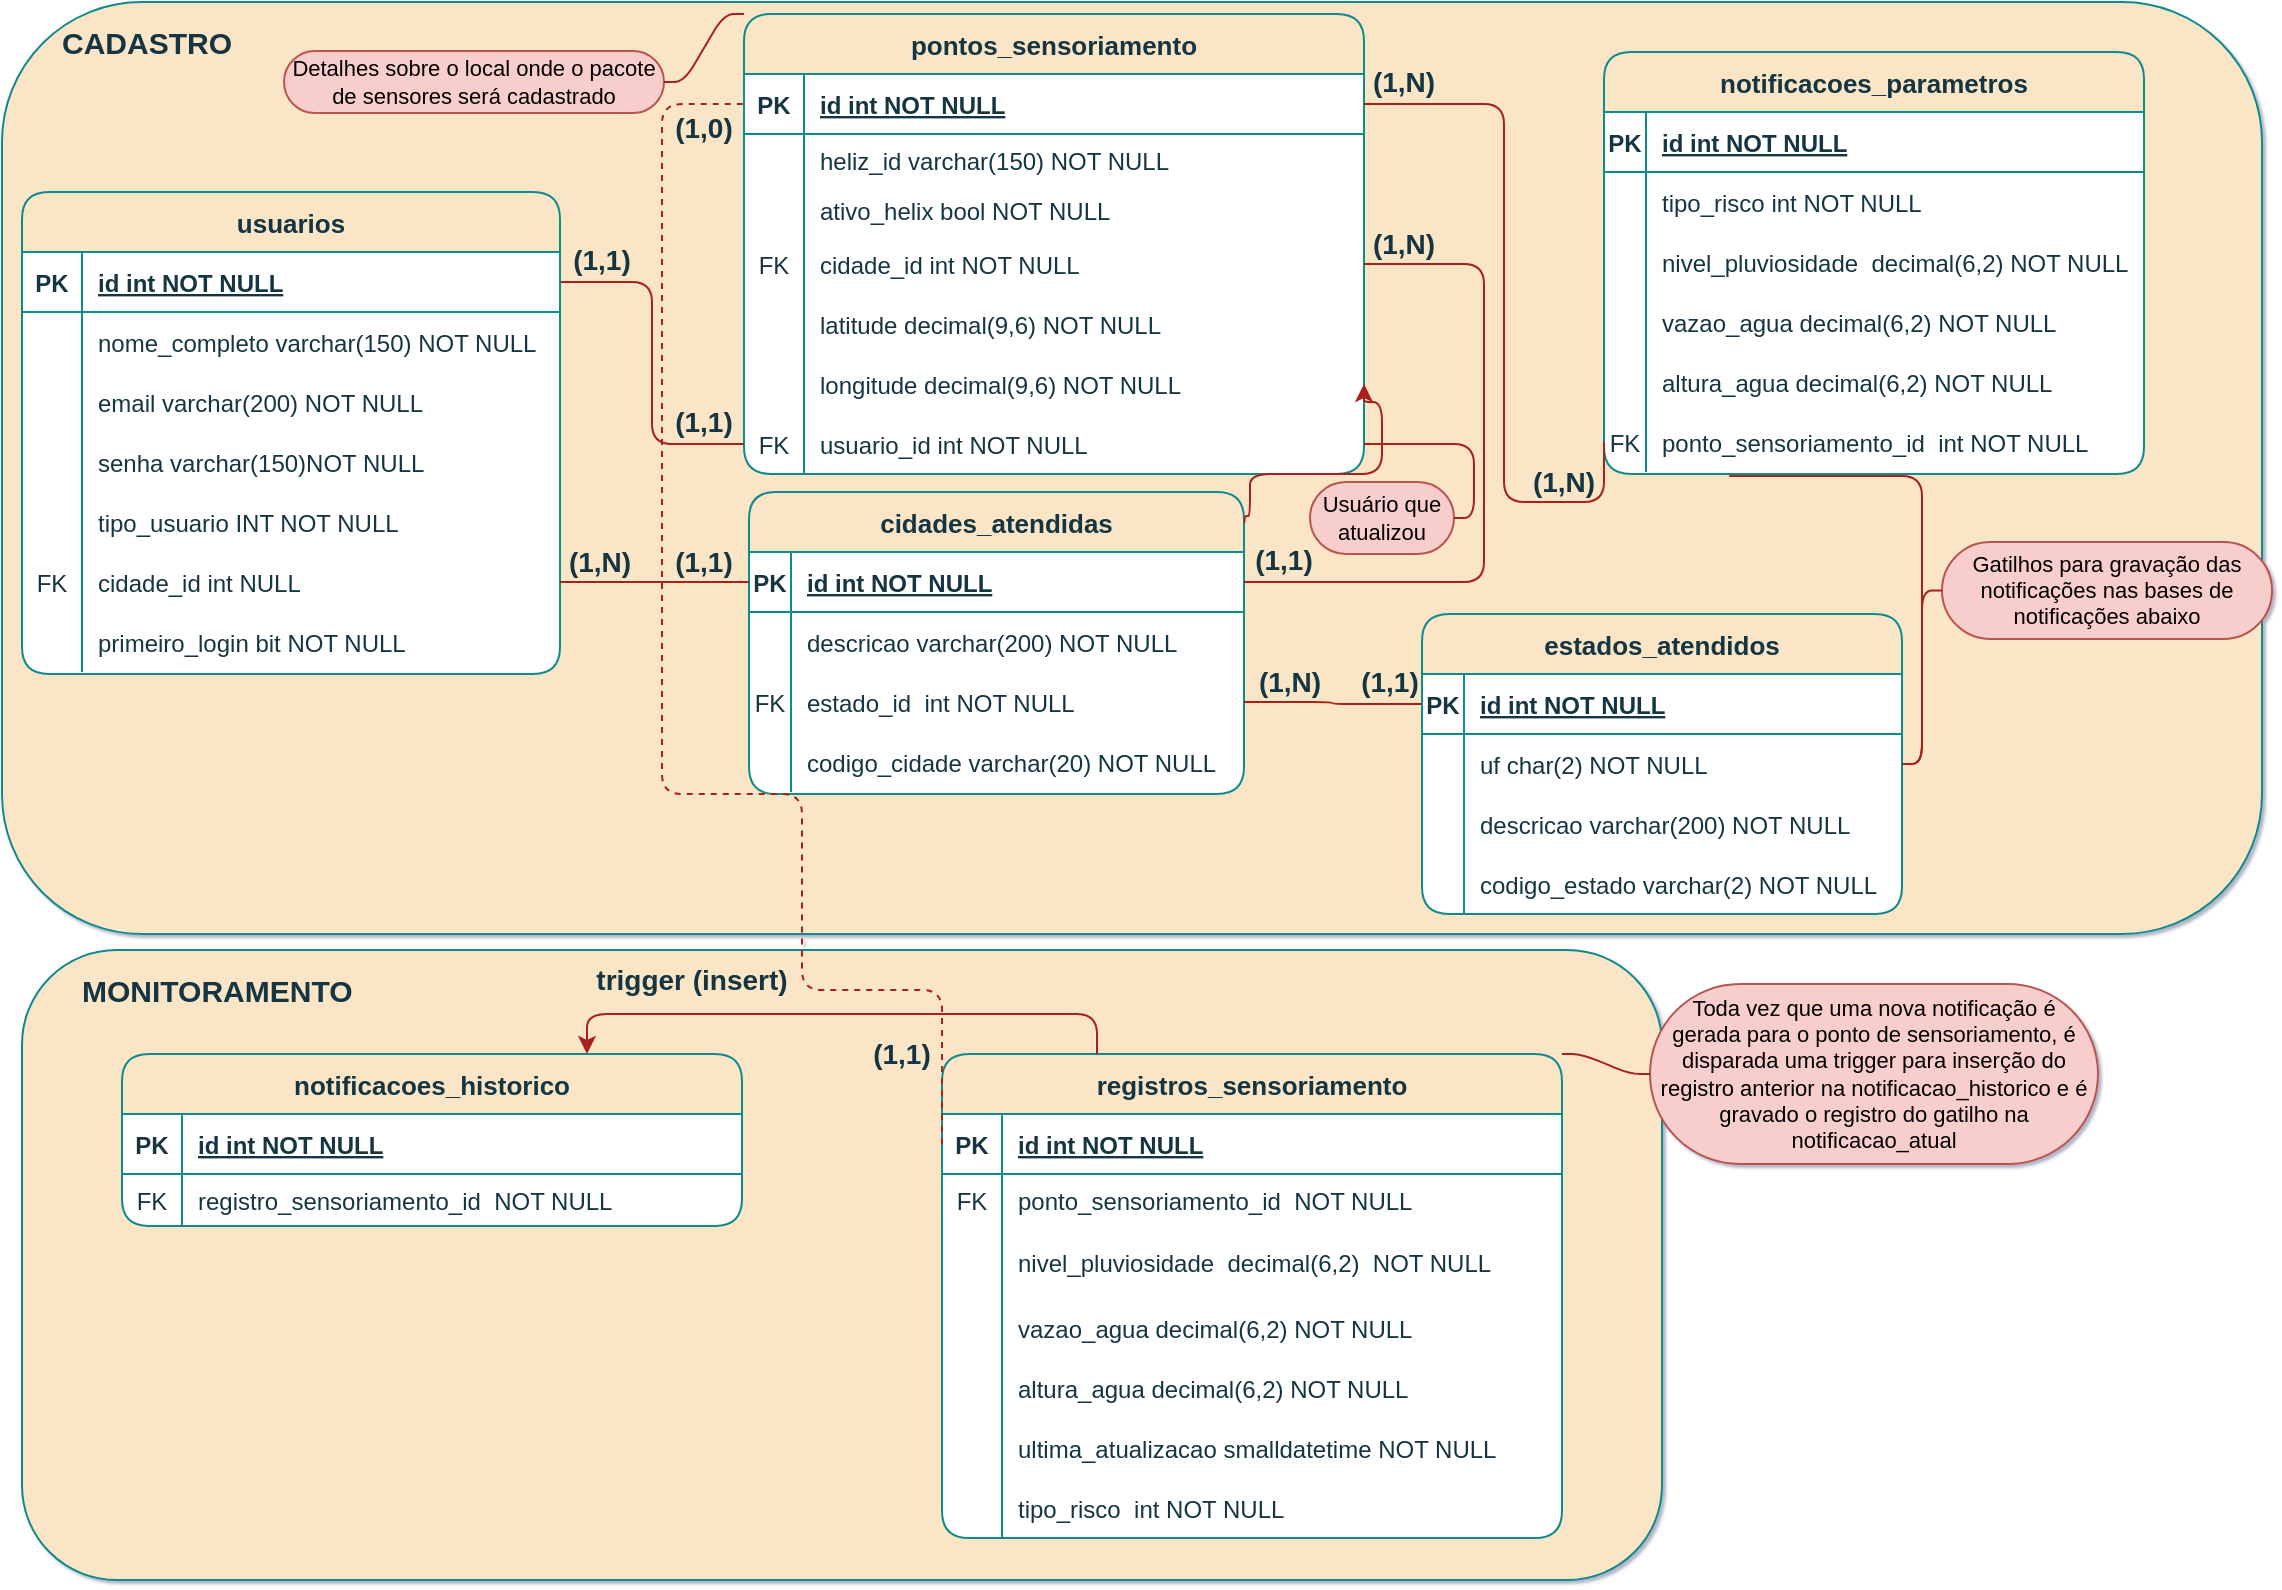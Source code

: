 <mxfile version="18.1.1" type="device"><diagram id="jBr9IymZBDdei56q7elg" name="avisa-enchente"><mxGraphModel dx="827" dy="452" grid="1" gridSize="10" guides="1" tooltips="1" connect="1" arrows="1" fold="1" page="1" pageScale="1" pageWidth="1169" pageHeight="827" background="#ffffff" math="0" shadow="1"><root><mxCell id="0"/><mxCell id="1" parent="0"/><mxCell id="1Hnr6GfS779d2WCaRa4n-60" value="CADASTRO" style="rounded=1;whiteSpace=wrap;html=1;fillColor=#FAE5C7;labelPosition=center;verticalLabelPosition=top;align=left;verticalAlign=bottom;spacingTop=0;strokeColor=#0F8B8D;spacing=-30;spacingRight=0;spacingLeft=60;fontStyle=1;fontSize=15;gradientDirection=west;fontColor=#143642;" parent="1" vertex="1"><mxGeometry x="30" y="14" width="1130" height="466" as="geometry"/></mxCell><mxCell id="1Hnr6GfS779d2WCaRa4n-58" value="MONITORAMENTO" style="rounded=1;whiteSpace=wrap;html=1;labelPosition=center;verticalLabelPosition=top;align=left;verticalAlign=bottom;spacingLeft=60;fillColor=#FAE5C7;strokeColor=#0F8B8D;spacing=-30;fontStyle=1;fontSize=15;fontColor=#143642;" parent="1" vertex="1"><mxGeometry x="40" y="488" width="820" height="315" as="geometry"/></mxCell><mxCell id="GgsB9vid7x8GfVZ6DbZx-3" value="notificacoes_parametros" style="shape=table;startSize=30;container=1;collapsible=1;childLayout=tableLayout;fixedRows=1;rowLines=0;fontStyle=1;align=center;resizeLast=1;fontSize=13;swimlaneFillColor=default;fillColor=#FAE5C7;strokeColor=#0F8B8D;fontColor=#143642;rounded=1;" parent="1" vertex="1"><mxGeometry x="831" y="39" width="270" height="211" as="geometry"/></mxCell><mxCell id="GgsB9vid7x8GfVZ6DbZx-4" value="" style="shape=partialRectangle;collapsible=0;dropTarget=0;pointerEvents=0;fillColor=none;points=[[0,0.5],[1,0.5]];portConstraint=eastwest;top=0;left=0;right=0;bottom=1;strokeColor=#0F8B8D;fontColor=#143642;rounded=1;" parent="GgsB9vid7x8GfVZ6DbZx-3" vertex="1"><mxGeometry y="30" width="270" height="30" as="geometry"/></mxCell><mxCell id="GgsB9vid7x8GfVZ6DbZx-5" value="PK" style="shape=partialRectangle;overflow=hidden;connectable=0;fillColor=none;top=0;left=0;bottom=0;right=0;fontStyle=1;strokeColor=#0F8B8D;fontColor=#143642;rounded=1;" parent="GgsB9vid7x8GfVZ6DbZx-4" vertex="1"><mxGeometry width="21.0" height="30" as="geometry"><mxRectangle width="21.0" height="30" as="alternateBounds"/></mxGeometry></mxCell><mxCell id="GgsB9vid7x8GfVZ6DbZx-6" value="id int NOT NULL" style="shape=partialRectangle;overflow=hidden;connectable=0;fillColor=none;top=0;left=0;bottom=0;right=0;align=left;spacingLeft=6;fontStyle=5;strokeColor=#0F8B8D;fontColor=#143642;rounded=1;" parent="GgsB9vid7x8GfVZ6DbZx-4" vertex="1"><mxGeometry x="21.0" width="249" height="30" as="geometry"><mxRectangle width="249" height="30" as="alternateBounds"/></mxGeometry></mxCell><mxCell id="M9sTHSQk9qjNl0RPblQT-67" style="shape=partialRectangle;collapsible=0;dropTarget=0;pointerEvents=0;fillColor=none;points=[[0,0.5],[1,0.5]];portConstraint=eastwest;top=0;left=0;right=0;bottom=0;strokeColor=#0F8B8D;fontColor=#143642;rounded=1;" parent="GgsB9vid7x8GfVZ6DbZx-3" vertex="1"><mxGeometry y="60" width="270" height="30" as="geometry"/></mxCell><mxCell id="M9sTHSQk9qjNl0RPblQT-68" style="shape=partialRectangle;overflow=hidden;connectable=0;fillColor=none;top=0;left=0;bottom=0;right=0;strokeColor=#0F8B8D;fontColor=#143642;rounded=1;" parent="M9sTHSQk9qjNl0RPblQT-67" vertex="1"><mxGeometry width="21.0" height="30" as="geometry"><mxRectangle width="21.0" height="30" as="alternateBounds"/></mxGeometry></mxCell><mxCell id="M9sTHSQk9qjNl0RPblQT-69" value="tipo_risco int NOT NULL" style="shape=partialRectangle;overflow=hidden;connectable=0;fillColor=none;top=0;left=0;bottom=0;right=0;align=left;spacingLeft=6;strokeColor=#0F8B8D;fontColor=#143642;rounded=1;" parent="M9sTHSQk9qjNl0RPblQT-67" vertex="1"><mxGeometry x="21.0" width="249" height="30" as="geometry"><mxRectangle width="249" height="30" as="alternateBounds"/></mxGeometry></mxCell><mxCell id="M9sTHSQk9qjNl0RPblQT-70" style="shape=partialRectangle;collapsible=0;dropTarget=0;pointerEvents=0;fillColor=none;points=[[0,0.5],[1,0.5]];portConstraint=eastwest;top=0;left=0;right=0;bottom=0;strokeColor=#0F8B8D;fontColor=#143642;rounded=1;" parent="GgsB9vid7x8GfVZ6DbZx-3" vertex="1"><mxGeometry y="90" width="270" height="30" as="geometry"/></mxCell><mxCell id="M9sTHSQk9qjNl0RPblQT-71" style="shape=partialRectangle;overflow=hidden;connectable=0;fillColor=none;top=0;left=0;bottom=0;right=0;strokeColor=#0F8B8D;fontColor=#143642;rounded=1;" parent="M9sTHSQk9qjNl0RPblQT-70" vertex="1"><mxGeometry width="21.0" height="30" as="geometry"><mxRectangle width="21.0" height="30" as="alternateBounds"/></mxGeometry></mxCell><mxCell id="M9sTHSQk9qjNl0RPblQT-72" value="nivel_pluviosidade  decimal(6,2) NOT NULL" style="shape=partialRectangle;overflow=hidden;connectable=0;fillColor=none;top=0;left=0;bottom=0;right=0;align=left;spacingLeft=6;strokeColor=#0F8B8D;fontColor=#143642;rounded=1;" parent="M9sTHSQk9qjNl0RPblQT-70" vertex="1"><mxGeometry x="21.0" width="249" height="30" as="geometry"><mxRectangle width="249" height="30" as="alternateBounds"/></mxGeometry></mxCell><mxCell id="M9sTHSQk9qjNl0RPblQT-84" style="shape=partialRectangle;collapsible=0;dropTarget=0;pointerEvents=0;fillColor=none;points=[[0,0.5],[1,0.5]];portConstraint=eastwest;top=0;left=0;right=0;bottom=0;strokeColor=#0F8B8D;fontColor=#143642;rounded=1;" parent="GgsB9vid7x8GfVZ6DbZx-3" vertex="1"><mxGeometry y="120" width="270" height="30" as="geometry"/></mxCell><mxCell id="M9sTHSQk9qjNl0RPblQT-85" style="shape=partialRectangle;overflow=hidden;connectable=0;fillColor=none;top=0;left=0;bottom=0;right=0;strokeColor=#0F8B8D;fontColor=#143642;rounded=1;" parent="M9sTHSQk9qjNl0RPblQT-84" vertex="1"><mxGeometry width="21.0" height="30" as="geometry"><mxRectangle width="21.0" height="30" as="alternateBounds"/></mxGeometry></mxCell><mxCell id="M9sTHSQk9qjNl0RPblQT-86" value="vazao_agua decimal(6,2) NOT NULL" style="shape=partialRectangle;overflow=hidden;connectable=0;fillColor=none;top=0;left=0;bottom=0;right=0;align=left;spacingLeft=6;strokeColor=#0F8B8D;fontColor=#143642;rounded=1;" parent="M9sTHSQk9qjNl0RPblQT-84" vertex="1"><mxGeometry x="21.0" width="249" height="30" as="geometry"><mxRectangle width="249" height="30" as="alternateBounds"/></mxGeometry></mxCell><mxCell id="M9sTHSQk9qjNl0RPblQT-81" style="shape=partialRectangle;collapsible=0;dropTarget=0;pointerEvents=0;fillColor=none;points=[[0,0.5],[1,0.5]];portConstraint=eastwest;top=0;left=0;right=0;bottom=0;strokeColor=#0F8B8D;fontColor=#143642;rounded=1;" parent="GgsB9vid7x8GfVZ6DbZx-3" vertex="1"><mxGeometry y="150" width="270" height="30" as="geometry"/></mxCell><mxCell id="M9sTHSQk9qjNl0RPblQT-82" style="shape=partialRectangle;overflow=hidden;connectable=0;fillColor=none;top=0;left=0;bottom=0;right=0;strokeColor=#0F8B8D;fontColor=#143642;rounded=1;" parent="M9sTHSQk9qjNl0RPblQT-81" vertex="1"><mxGeometry width="21.0" height="30" as="geometry"><mxRectangle width="21.0" height="30" as="alternateBounds"/></mxGeometry></mxCell><mxCell id="M9sTHSQk9qjNl0RPblQT-83" value="altura_agua decimal(6,2) NOT NULL" style="shape=partialRectangle;overflow=hidden;connectable=0;fillColor=none;top=0;left=0;bottom=0;right=0;align=left;spacingLeft=6;strokeColor=#0F8B8D;fontColor=#143642;rounded=1;" parent="M9sTHSQk9qjNl0RPblQT-81" vertex="1"><mxGeometry x="21.0" width="249" height="30" as="geometry"><mxRectangle width="249" height="30" as="alternateBounds"/></mxGeometry></mxCell><mxCell id="GgsB9vid7x8GfVZ6DbZx-10" value="" style="shape=partialRectangle;collapsible=0;dropTarget=0;pointerEvents=0;fillColor=none;points=[[0,0.5],[1,0.5]];portConstraint=eastwest;top=0;left=0;right=0;bottom=0;strokeColor=#0F8B8D;fontColor=#143642;rounded=1;" parent="GgsB9vid7x8GfVZ6DbZx-3" vertex="1"><mxGeometry y="180" width="270" height="30" as="geometry"/></mxCell><mxCell id="GgsB9vid7x8GfVZ6DbZx-11" value="FK" style="shape=partialRectangle;overflow=hidden;connectable=0;fillColor=none;top=0;left=0;bottom=0;right=0;strokeColor=#0F8B8D;fontColor=#143642;rounded=1;" parent="GgsB9vid7x8GfVZ6DbZx-10" vertex="1"><mxGeometry width="21.0" height="30" as="geometry"><mxRectangle width="21.0" height="30" as="alternateBounds"/></mxGeometry></mxCell><mxCell id="GgsB9vid7x8GfVZ6DbZx-12" value="ponto_sensoriamento_id  int NOT NULL" style="shape=partialRectangle;overflow=hidden;connectable=0;fillColor=none;top=0;left=0;bottom=0;right=0;align=left;spacingLeft=6;strokeColor=#0F8B8D;fontColor=#143642;rounded=1;" parent="GgsB9vid7x8GfVZ6DbZx-10" vertex="1"><mxGeometry x="21.0" width="249" height="30" as="geometry"><mxRectangle width="249" height="30" as="alternateBounds"/></mxGeometry></mxCell><mxCell id="M9sTHSQk9qjNl0RPblQT-98" style="edgeStyle=orthogonalEdgeStyle;rounded=1;orthogonalLoop=1;jettySize=auto;html=1;entryX=1;entryY=0.5;entryDx=0;entryDy=0;endArrow=none;endFill=0;exitX=1;exitY=0.5;exitDx=0;exitDy=0;labelBackgroundColor=#DAD2D8;strokeColor=#A8201A;fontColor=#143642;" parent="1" target="M9sTHSQk9qjNl0RPblQT-17" edge="1"><mxGeometry relative="1" as="geometry"/></mxCell><mxCell id="GgsB9vid7x8GfVZ6DbZx-35" value="pontos_sensoriamento" style="shape=table;startSize=30;container=1;collapsible=1;childLayout=tableLayout;fixedRows=1;rowLines=0;fontStyle=1;align=center;resizeLast=1;fontSize=13;swimlaneFillColor=default;fillColor=#FAE5C7;strokeColor=#0F8B8D;fontColor=#143642;rounded=1;" parent="1" vertex="1"><mxGeometry x="401" y="20" width="310" height="230" as="geometry"><mxRectangle x="350" y="20" width="170" height="30" as="alternateBounds"/></mxGeometry></mxCell><mxCell id="GgsB9vid7x8GfVZ6DbZx-36" value="" style="shape=partialRectangle;collapsible=0;dropTarget=0;pointerEvents=0;fillColor=none;points=[[0,0.5],[1,0.5]];portConstraint=eastwest;top=0;left=0;right=0;bottom=1;strokeColor=#0F8B8D;fontColor=#143642;rounded=1;" parent="GgsB9vid7x8GfVZ6DbZx-35" vertex="1"><mxGeometry y="30" width="310" height="30" as="geometry"/></mxCell><mxCell id="GgsB9vid7x8GfVZ6DbZx-37" value="PK" style="shape=partialRectangle;overflow=hidden;connectable=0;fillColor=none;top=0;left=0;bottom=0;right=0;fontStyle=1;strokeColor=#0F8B8D;fontColor=#143642;rounded=1;" parent="GgsB9vid7x8GfVZ6DbZx-36" vertex="1"><mxGeometry width="30" height="30" as="geometry"><mxRectangle width="30" height="30" as="alternateBounds"/></mxGeometry></mxCell><mxCell id="GgsB9vid7x8GfVZ6DbZx-38" value="id int NOT NULL" style="shape=partialRectangle;overflow=hidden;connectable=0;fillColor=none;top=0;left=0;bottom=0;right=0;align=left;spacingLeft=6;fontStyle=5;strokeColor=#0F8B8D;fontColor=#143642;rounded=1;" parent="GgsB9vid7x8GfVZ6DbZx-36" vertex="1"><mxGeometry x="30" width="280" height="30" as="geometry"><mxRectangle width="280" height="30" as="alternateBounds"/></mxGeometry></mxCell><mxCell id="GgsB9vid7x8GfVZ6DbZx-39" value="" style="shape=partialRectangle;collapsible=0;dropTarget=0;pointerEvents=0;fillColor=none;points=[[0,0.5],[1,0.5]];portConstraint=eastwest;top=0;left=0;right=0;bottom=0;strokeColor=#0F8B8D;fontColor=#143642;rounded=1;" parent="GgsB9vid7x8GfVZ6DbZx-35" vertex="1"><mxGeometry y="60" width="310" height="26" as="geometry"/></mxCell><mxCell id="GgsB9vid7x8GfVZ6DbZx-40" value="" style="shape=partialRectangle;overflow=hidden;connectable=0;fillColor=none;top=0;left=0;bottom=0;right=0;strokeColor=#0F8B8D;fontColor=#143642;rounded=1;" parent="GgsB9vid7x8GfVZ6DbZx-39" vertex="1"><mxGeometry width="30" height="26" as="geometry"><mxRectangle width="30" height="26" as="alternateBounds"/></mxGeometry></mxCell><mxCell id="GgsB9vid7x8GfVZ6DbZx-41" value="heliz_id varchar(150) NOT NULL " style="shape=partialRectangle;overflow=hidden;connectable=0;fillColor=none;top=0;left=0;bottom=0;right=0;align=left;spacingLeft=6;strokeColor=#0F8B8D;fontColor=#143642;rounded=1;" parent="GgsB9vid7x8GfVZ6DbZx-39" vertex="1"><mxGeometry x="30" width="280" height="26" as="geometry"><mxRectangle width="280" height="26" as="alternateBounds"/></mxGeometry></mxCell><mxCell id="GgsB9vid7x8GfVZ6DbZx-42" value="" style="shape=partialRectangle;collapsible=0;dropTarget=0;pointerEvents=0;fillColor=none;points=[[0,0.5],[1,0.5]];portConstraint=eastwest;top=0;left=0;right=0;bottom=0;strokeColor=#0F8B8D;fontColor=#143642;rounded=1;" parent="GgsB9vid7x8GfVZ6DbZx-35" vertex="1"><mxGeometry y="86" width="310" height="24" as="geometry"/></mxCell><mxCell id="GgsB9vid7x8GfVZ6DbZx-43" value="" style="shape=partialRectangle;overflow=hidden;connectable=0;fillColor=none;top=0;left=0;bottom=0;right=0;strokeColor=#0F8B8D;fontColor=#143642;rounded=1;" parent="GgsB9vid7x8GfVZ6DbZx-42" vertex="1"><mxGeometry width="30" height="24" as="geometry"><mxRectangle width="30" height="24" as="alternateBounds"/></mxGeometry></mxCell><mxCell id="GgsB9vid7x8GfVZ6DbZx-44" value="ativo_helix bool NOT NULL" style="shape=partialRectangle;overflow=hidden;connectable=0;fillColor=none;top=0;left=0;bottom=0;right=0;align=left;spacingLeft=6;strokeColor=#0F8B8D;fontColor=#143642;rounded=1;" parent="GgsB9vid7x8GfVZ6DbZx-42" vertex="1"><mxGeometry x="30" width="280" height="24" as="geometry"><mxRectangle width="280" height="24" as="alternateBounds"/></mxGeometry></mxCell><mxCell id="5u42FS3XqOp0l-_GVUL--12" style="shape=partialRectangle;collapsible=0;dropTarget=0;pointerEvents=0;fillColor=none;points=[[0,0.5],[1,0.5]];portConstraint=eastwest;top=0;left=0;right=0;bottom=0;strokeColor=#0F8B8D;fontColor=#143642;rounded=1;" parent="GgsB9vid7x8GfVZ6DbZx-35" vertex="1"><mxGeometry y="110" width="310" height="30" as="geometry"/></mxCell><mxCell id="5u42FS3XqOp0l-_GVUL--13" value="FK" style="shape=partialRectangle;overflow=hidden;connectable=0;fillColor=none;top=0;left=0;bottom=0;right=0;strokeColor=#0F8B8D;fontColor=#143642;rounded=1;" parent="5u42FS3XqOp0l-_GVUL--12" vertex="1"><mxGeometry width="30" height="30" as="geometry"><mxRectangle width="30" height="30" as="alternateBounds"/></mxGeometry></mxCell><mxCell id="5u42FS3XqOp0l-_GVUL--14" value="cidade_id int NOT NULL" style="shape=partialRectangle;overflow=hidden;connectable=0;fillColor=none;top=0;left=0;bottom=0;right=0;align=left;spacingLeft=6;fontStyle=0;strokeColor=#0F8B8D;fontColor=#143642;rounded=1;" parent="5u42FS3XqOp0l-_GVUL--12" vertex="1"><mxGeometry x="30" width="280" height="30" as="geometry"><mxRectangle width="280" height="30" as="alternateBounds"/></mxGeometry></mxCell><mxCell id="M9sTHSQk9qjNl0RPblQT-13" style="shape=partialRectangle;collapsible=0;dropTarget=0;pointerEvents=0;fillColor=none;points=[[0,0.5],[1,0.5]];portConstraint=eastwest;top=0;left=0;right=0;bottom=0;strokeColor=#0F8B8D;fontColor=#143642;rounded=1;" parent="GgsB9vid7x8GfVZ6DbZx-35" vertex="1"><mxGeometry y="140" width="310" height="30" as="geometry"/></mxCell><mxCell id="M9sTHSQk9qjNl0RPblQT-14" value="&#10;&#10;&lt;span style=&quot;color: rgb(0, 0, 0); font-family: helvetica; font-size: 12px; font-style: normal; font-weight: 400; letter-spacing: normal; text-align: left; text-indent: 0px; text-transform: none; word-spacing: 0px; background-color: rgb(248, 249, 250); display: inline; float: none;&quot;&gt;latitude Decimal(9,6) NOT NULL&lt;/span&gt;&#10;&#10;" style="shape=partialRectangle;overflow=hidden;connectable=0;fillColor=none;top=0;left=0;bottom=0;right=0;strokeColor=#0F8B8D;fontColor=#143642;rounded=1;" parent="M9sTHSQk9qjNl0RPblQT-13" vertex="1"><mxGeometry width="30" height="30" as="geometry"><mxRectangle width="30" height="30" as="alternateBounds"/></mxGeometry></mxCell><mxCell id="M9sTHSQk9qjNl0RPblQT-15" value="latitude decimal(9,6) NOT NULL" style="shape=partialRectangle;overflow=hidden;connectable=0;fillColor=none;top=0;left=0;bottom=0;right=0;align=left;spacingLeft=6;fontStyle=0;strokeColor=#0F8B8D;fontColor=#143642;rounded=1;" parent="M9sTHSQk9qjNl0RPblQT-13" vertex="1"><mxGeometry x="30" width="280" height="30" as="geometry"><mxRectangle width="280" height="30" as="alternateBounds"/></mxGeometry></mxCell><mxCell id="M9sTHSQk9qjNl0RPblQT-10" style="shape=partialRectangle;collapsible=0;dropTarget=0;pointerEvents=0;fillColor=none;points=[[0,0.5],[1,0.5]];portConstraint=eastwest;top=0;left=0;right=0;bottom=0;strokeColor=#0F8B8D;fontColor=#143642;rounded=1;" parent="GgsB9vid7x8GfVZ6DbZx-35" vertex="1"><mxGeometry y="170" width="310" height="30" as="geometry"/></mxCell><mxCell id="M9sTHSQk9qjNl0RPblQT-11" style="shape=partialRectangle;overflow=hidden;connectable=0;fillColor=none;top=0;left=0;bottom=0;right=0;strokeColor=#0F8B8D;fontColor=#143642;rounded=1;" parent="M9sTHSQk9qjNl0RPblQT-10" vertex="1"><mxGeometry width="30" height="30" as="geometry"><mxRectangle width="30" height="30" as="alternateBounds"/></mxGeometry></mxCell><mxCell id="M9sTHSQk9qjNl0RPblQT-12" value="longitude decimal(9,6) NOT NULL" style="shape=partialRectangle;overflow=hidden;connectable=0;fillColor=none;top=0;left=0;bottom=0;right=0;align=left;spacingLeft=6;fontStyle=0;strokeColor=#0F8B8D;fontColor=#143642;rounded=1;" parent="M9sTHSQk9qjNl0RPblQT-10" vertex="1"><mxGeometry x="30" width="280" height="30" as="geometry"><mxRectangle width="280" height="30" as="alternateBounds"/></mxGeometry></mxCell><mxCell id="M9sTHSQk9qjNl0RPblQT-64" style="shape=partialRectangle;collapsible=0;dropTarget=0;pointerEvents=0;fillColor=none;points=[[0,0.5],[1,0.5]];portConstraint=eastwest;top=0;left=0;right=0;bottom=0;strokeColor=#0F8B8D;fontColor=#143642;rounded=1;" parent="GgsB9vid7x8GfVZ6DbZx-35" vertex="1"><mxGeometry y="200" width="310" height="30" as="geometry"/></mxCell><mxCell id="M9sTHSQk9qjNl0RPblQT-65" value="FK" style="shape=partialRectangle;overflow=hidden;connectable=0;fillColor=none;top=0;left=0;bottom=0;right=0;strokeColor=#0F8B8D;fontColor=#143642;rounded=1;" parent="M9sTHSQk9qjNl0RPblQT-64" vertex="1"><mxGeometry width="30" height="30" as="geometry"><mxRectangle width="30" height="30" as="alternateBounds"/></mxGeometry></mxCell><mxCell id="M9sTHSQk9qjNl0RPblQT-66" value="usuario_id int NOT NULL" style="shape=partialRectangle;overflow=hidden;connectable=0;fillColor=none;top=0;left=0;bottom=0;right=0;align=left;spacingLeft=6;fontStyle=0;strokeColor=#0F8B8D;fontColor=#143642;rounded=1;" parent="M9sTHSQk9qjNl0RPblQT-64" vertex="1"><mxGeometry x="30" width="280" height="30" as="geometry"><mxRectangle width="280" height="30" as="alternateBounds"/></mxGeometry></mxCell><mxCell id="5u42FS3XqOp0l-_GVUL--7" style="edgeStyle=orthogonalEdgeStyle;rounded=1;orthogonalLoop=1;jettySize=auto;html=1;entryX=0;entryY=0.5;entryDx=0;entryDy=0;endArrow=none;endFill=0;exitX=1;exitY=0.5;exitDx=0;exitDy=0;labelBackgroundColor=#DAD2D8;strokeColor=#A8201A;fontColor=#143642;" parent="1" source="GgsB9vid7x8GfVZ6DbZx-55" target="M9sTHSQk9qjNl0RPblQT-64" edge="1"><mxGeometry relative="1" as="geometry"/></mxCell><mxCell id="GgsB9vid7x8GfVZ6DbZx-54" value="usuarios" style="shape=table;startSize=30;container=1;collapsible=1;childLayout=tableLayout;fixedRows=1;rowLines=0;fontStyle=1;align=center;resizeLast=1;fontSize=13;swimlaneFillColor=default;fillColor=#FAE5C7;strokeColor=#0F8B8D;fontColor=#143642;rounded=1;" parent="1" vertex="1"><mxGeometry x="40" y="109" width="269" height="241" as="geometry"/></mxCell><mxCell id="GgsB9vid7x8GfVZ6DbZx-55" value="" style="shape=partialRectangle;collapsible=0;dropTarget=0;pointerEvents=0;fillColor=none;points=[[0,0.5],[1,0.5]];portConstraint=eastwest;top=0;left=0;right=0;bottom=1;strokeColor=#0F8B8D;fontColor=#143642;rounded=1;" parent="GgsB9vid7x8GfVZ6DbZx-54" vertex="1"><mxGeometry y="30" width="269" height="30" as="geometry"/></mxCell><mxCell id="GgsB9vid7x8GfVZ6DbZx-56" value="PK" style="shape=partialRectangle;overflow=hidden;connectable=0;fillColor=none;top=0;left=0;bottom=0;right=0;fontStyle=1;strokeColor=#0F8B8D;fontColor=#143642;rounded=1;" parent="GgsB9vid7x8GfVZ6DbZx-55" vertex="1"><mxGeometry width="30" height="30" as="geometry"><mxRectangle width="30" height="30" as="alternateBounds"/></mxGeometry></mxCell><mxCell id="GgsB9vid7x8GfVZ6DbZx-57" value="id int NOT NULL " style="shape=partialRectangle;overflow=hidden;connectable=0;fillColor=none;top=0;left=0;bottom=0;right=0;align=left;spacingLeft=6;fontStyle=5;strokeColor=#0F8B8D;fontColor=#143642;rounded=1;" parent="GgsB9vid7x8GfVZ6DbZx-55" vertex="1"><mxGeometry x="30" width="239" height="30" as="geometry"><mxRectangle width="239" height="30" as="alternateBounds"/></mxGeometry></mxCell><mxCell id="GgsB9vid7x8GfVZ6DbZx-58" value="" style="shape=partialRectangle;collapsible=0;dropTarget=0;pointerEvents=0;fillColor=none;points=[[0,0.5],[1,0.5]];portConstraint=eastwest;top=0;left=0;right=0;bottom=0;strokeColor=#0F8B8D;fontColor=#143642;rounded=1;" parent="GgsB9vid7x8GfVZ6DbZx-54" vertex="1"><mxGeometry y="60" width="269" height="30" as="geometry"/></mxCell><mxCell id="GgsB9vid7x8GfVZ6DbZx-59" value="" style="shape=partialRectangle;overflow=hidden;connectable=0;fillColor=none;top=0;left=0;bottom=0;right=0;strokeColor=#0F8B8D;fontColor=#143642;rounded=1;" parent="GgsB9vid7x8GfVZ6DbZx-58" vertex="1"><mxGeometry width="30" height="30" as="geometry"><mxRectangle width="30" height="30" as="alternateBounds"/></mxGeometry></mxCell><mxCell id="GgsB9vid7x8GfVZ6DbZx-60" value="nome_completo varchar(150) NOT NULL" style="shape=partialRectangle;overflow=hidden;connectable=0;fillColor=none;top=0;left=0;bottom=0;right=0;align=left;spacingLeft=6;strokeColor=#0F8B8D;fontColor=#143642;rounded=1;" parent="GgsB9vid7x8GfVZ6DbZx-58" vertex="1"><mxGeometry x="30" width="239" height="30" as="geometry"><mxRectangle width="239" height="30" as="alternateBounds"/></mxGeometry></mxCell><mxCell id="M9sTHSQk9qjNl0RPblQT-42" style="shape=partialRectangle;collapsible=0;dropTarget=0;pointerEvents=0;fillColor=none;points=[[0,0.5],[1,0.5]];portConstraint=eastwest;top=0;left=0;right=0;bottom=0;strokeColor=#0F8B8D;fontColor=#143642;rounded=1;" parent="GgsB9vid7x8GfVZ6DbZx-54" vertex="1"><mxGeometry y="90" width="269" height="30" as="geometry"/></mxCell><mxCell id="M9sTHSQk9qjNl0RPblQT-43" style="shape=partialRectangle;overflow=hidden;connectable=0;fillColor=none;top=0;left=0;bottom=0;right=0;strokeColor=#0F8B8D;fontColor=#143642;rounded=1;" parent="M9sTHSQk9qjNl0RPblQT-42" vertex="1"><mxGeometry width="30" height="30" as="geometry"><mxRectangle width="30" height="30" as="alternateBounds"/></mxGeometry></mxCell><mxCell id="M9sTHSQk9qjNl0RPblQT-44" value="email varchar(200) NOT NULL" style="shape=partialRectangle;overflow=hidden;connectable=0;fillColor=none;top=0;left=0;bottom=0;right=0;align=left;spacingLeft=6;strokeColor=#0F8B8D;fontColor=#143642;rounded=1;" parent="M9sTHSQk9qjNl0RPblQT-42" vertex="1"><mxGeometry x="30" width="239" height="30" as="geometry"><mxRectangle width="239" height="30" as="alternateBounds"/></mxGeometry></mxCell><mxCell id="GgsB9vid7x8GfVZ6DbZx-61" style="shape=partialRectangle;collapsible=0;dropTarget=0;pointerEvents=0;fillColor=none;points=[[0,0.5],[1,0.5]];portConstraint=eastwest;top=0;left=0;right=0;bottom=0;strokeColor=#0F8B8D;fontColor=#143642;rounded=1;" parent="GgsB9vid7x8GfVZ6DbZx-54" vertex="1"><mxGeometry y="120" width="269" height="30" as="geometry"/></mxCell><mxCell id="GgsB9vid7x8GfVZ6DbZx-62" style="shape=partialRectangle;overflow=hidden;connectable=0;fillColor=none;top=0;left=0;bottom=0;right=0;strokeColor=#0F8B8D;fontColor=#143642;rounded=1;" parent="GgsB9vid7x8GfVZ6DbZx-61" vertex="1"><mxGeometry width="30" height="30" as="geometry"><mxRectangle width="30" height="30" as="alternateBounds"/></mxGeometry></mxCell><mxCell id="GgsB9vid7x8GfVZ6DbZx-63" value="senha varchar(150)NOT NULL" style="shape=partialRectangle;overflow=hidden;connectable=0;fillColor=none;top=0;left=0;bottom=0;right=0;align=left;spacingLeft=6;strokeColor=#0F8B8D;fontColor=#143642;rounded=1;" parent="GgsB9vid7x8GfVZ6DbZx-61" vertex="1"><mxGeometry x="30" width="239" height="30" as="geometry"><mxRectangle width="239" height="30" as="alternateBounds"/></mxGeometry></mxCell><mxCell id="GgsB9vid7x8GfVZ6DbZx-64" style="shape=partialRectangle;collapsible=0;dropTarget=0;pointerEvents=0;fillColor=none;points=[[0,0.5],[1,0.5]];portConstraint=eastwest;top=0;left=0;right=0;bottom=0;strokeColor=#0F8B8D;fontColor=#143642;rounded=1;" parent="GgsB9vid7x8GfVZ6DbZx-54" vertex="1"><mxGeometry y="150" width="269" height="30" as="geometry"/></mxCell><mxCell id="GgsB9vid7x8GfVZ6DbZx-65" style="shape=partialRectangle;overflow=hidden;connectable=0;fillColor=none;top=0;left=0;bottom=0;right=0;strokeColor=#0F8B8D;fontColor=#143642;rounded=1;" parent="GgsB9vid7x8GfVZ6DbZx-64" vertex="1"><mxGeometry width="30" height="30" as="geometry"><mxRectangle width="30" height="30" as="alternateBounds"/></mxGeometry></mxCell><mxCell id="GgsB9vid7x8GfVZ6DbZx-66" value="tipo_usuario INT NOT NULL" style="shape=partialRectangle;overflow=hidden;connectable=0;fillColor=none;top=0;left=0;bottom=0;right=0;align=left;spacingLeft=6;strokeColor=#0F8B8D;fontColor=#143642;rounded=1;" parent="GgsB9vid7x8GfVZ6DbZx-64" vertex="1"><mxGeometry x="30" width="239" height="30" as="geometry"><mxRectangle width="239" height="30" as="alternateBounds"/></mxGeometry></mxCell><mxCell id="M9sTHSQk9qjNl0RPblQT-1" style="shape=partialRectangle;collapsible=0;dropTarget=0;pointerEvents=0;fillColor=none;points=[[0,0.5],[1,0.5]];portConstraint=eastwest;top=0;left=0;right=0;bottom=0;strokeColor=#0F8B8D;fontColor=#143642;rounded=1;" parent="GgsB9vid7x8GfVZ6DbZx-54" vertex="1"><mxGeometry y="180" width="269" height="30" as="geometry"/></mxCell><mxCell id="M9sTHSQk9qjNl0RPblQT-2" value="FK" style="shape=partialRectangle;overflow=hidden;connectable=0;fillColor=none;top=0;left=0;bottom=0;right=0;strokeColor=#0F8B8D;fontColor=#143642;rounded=1;" parent="M9sTHSQk9qjNl0RPblQT-1" vertex="1"><mxGeometry width="30" height="30" as="geometry"><mxRectangle width="30" height="30" as="alternateBounds"/></mxGeometry></mxCell><mxCell id="M9sTHSQk9qjNl0RPblQT-3" value="cidade_id int NULL" style="shape=partialRectangle;overflow=hidden;connectable=0;fillColor=none;top=0;left=0;bottom=0;right=0;align=left;spacingLeft=6;strokeColor=#0F8B8D;fontColor=#143642;rounded=1;" parent="M9sTHSQk9qjNl0RPblQT-1" vertex="1"><mxGeometry x="30" width="239" height="30" as="geometry"><mxRectangle width="239" height="30" as="alternateBounds"/></mxGeometry></mxCell><mxCell id="VbeWPt9FjLUEdwrSEuug-1" style="shape=partialRectangle;collapsible=0;dropTarget=0;pointerEvents=0;fillColor=none;points=[[0,0.5],[1,0.5]];portConstraint=eastwest;top=0;left=0;right=0;bottom=0;strokeColor=#0F8B8D;fontColor=#143642;rounded=1;" parent="GgsB9vid7x8GfVZ6DbZx-54" vertex="1"><mxGeometry y="210" width="269" height="30" as="geometry"/></mxCell><mxCell id="VbeWPt9FjLUEdwrSEuug-2" style="shape=partialRectangle;overflow=hidden;connectable=0;fillColor=none;top=0;left=0;bottom=0;right=0;strokeColor=#0F8B8D;fontColor=#143642;rounded=1;" parent="VbeWPt9FjLUEdwrSEuug-1" vertex="1"><mxGeometry width="30" height="30" as="geometry"><mxRectangle width="30" height="30" as="alternateBounds"/></mxGeometry></mxCell><mxCell id="VbeWPt9FjLUEdwrSEuug-3" value="primeiro_login bit NOT NULL" style="shape=partialRectangle;overflow=hidden;connectable=0;fillColor=none;top=0;left=0;bottom=0;right=0;align=left;spacingLeft=6;strokeColor=#0F8B8D;fontColor=#143642;rounded=1;" parent="VbeWPt9FjLUEdwrSEuug-1" vertex="1"><mxGeometry x="30" width="239" height="30" as="geometry"><mxRectangle width="239" height="30" as="alternateBounds"/></mxGeometry></mxCell><mxCell id="5u42FS3XqOp0l-_GVUL--8" value="&lt;span style=&quot;font-size: 14px&quot;&gt;(1,1)&lt;/span&gt;" style="text;html=1;strokeColor=none;fillColor=none;align=center;verticalAlign=middle;whiteSpace=wrap;rounded=1;fontSize=14;fontStyle=1;fontColor=#143642;" parent="1" vertex="1"><mxGeometry x="361" y="214" width="40" height="20" as="geometry"/></mxCell><mxCell id="5u42FS3XqOp0l-_GVUL--10" value="&lt;span style=&quot;font-size: 14px&quot;&gt;(1,1)&lt;/span&gt;" style="text;html=1;strokeColor=none;fillColor=none;align=center;verticalAlign=middle;whiteSpace=wrap;rounded=1;fontSize=14;fontStyle=1;fontColor=#143642;" parent="1" vertex="1"><mxGeometry x="310" y="133" width="40" height="20" as="geometry"/></mxCell><mxCell id="5u42FS3XqOp0l-_GVUL--17" value="&lt;span style=&quot;font-size: 14px&quot;&gt;(1,N)&lt;/span&gt;" style="text;html=1;strokeColor=none;fillColor=none;align=center;verticalAlign=middle;whiteSpace=wrap;rounded=1;fontSize=14;fontStyle=1;fontColor=#143642;" parent="1" vertex="1"><mxGeometry x="791" y="244" width="40" height="20" as="geometry"/></mxCell><mxCell id="5u42FS3XqOp0l-_GVUL--18" value="&lt;span style=&quot;font-size: 14px&quot;&gt;(1,N)&lt;/span&gt;" style="text;html=1;strokeColor=none;fillColor=none;align=center;verticalAlign=middle;whiteSpace=wrap;rounded=1;fontSize=14;fontStyle=1;fontColor=#143642;" parent="1" vertex="1"><mxGeometry x="711" y="44" width="40" height="20" as="geometry"/></mxCell><mxCell id="M9sTHSQk9qjNl0RPblQT-16" value="cidades_atendidas" style="shape=table;startSize=30;container=1;collapsible=1;childLayout=tableLayout;fixedRows=1;rowLines=0;fontStyle=1;align=center;resizeLast=1;fontSize=13;fillColor=#FAE5C7;strokeColor=#0F8B8D;swimlaneFillColor=default;fontColor=#143642;rounded=1;" parent="1" vertex="1"><mxGeometry x="403.5" y="259" width="247.5" height="151" as="geometry"/></mxCell><mxCell id="M9sTHSQk9qjNl0RPblQT-17" value="" style="shape=partialRectangle;collapsible=0;dropTarget=0;pointerEvents=0;fillColor=none;points=[[0,0.5],[1,0.5]];portConstraint=eastwest;top=0;left=0;right=0;bottom=1;strokeColor=#0F8B8D;fontColor=#143642;rounded=1;" parent="M9sTHSQk9qjNl0RPblQT-16" vertex="1"><mxGeometry y="30" width="247.5" height="30" as="geometry"/></mxCell><mxCell id="M9sTHSQk9qjNl0RPblQT-18" value="PK" style="shape=partialRectangle;overflow=hidden;connectable=0;fillColor=none;top=0;left=0;bottom=0;right=0;fontStyle=1;strokeColor=#0F8B8D;fontColor=#143642;rounded=1;" parent="M9sTHSQk9qjNl0RPblQT-17" vertex="1"><mxGeometry width="21.0" height="30" as="geometry"><mxRectangle width="21.0" height="30" as="alternateBounds"/></mxGeometry></mxCell><mxCell id="M9sTHSQk9qjNl0RPblQT-19" value="id int NOT NULL" style="shape=partialRectangle;overflow=hidden;connectable=0;fillColor=none;top=0;left=0;bottom=0;right=0;align=left;spacingLeft=6;fontStyle=5;strokeColor=#0F8B8D;fontColor=#143642;rounded=1;" parent="M9sTHSQk9qjNl0RPblQT-17" vertex="1"><mxGeometry x="21.0" width="226.5" height="30" as="geometry"><mxRectangle width="226.5" height="30" as="alternateBounds"/></mxGeometry></mxCell><mxCell id="M9sTHSQk9qjNl0RPblQT-20" value="" style="shape=partialRectangle;collapsible=0;dropTarget=0;pointerEvents=0;fillColor=none;points=[[0,0.5],[1,0.5]];portConstraint=eastwest;top=0;left=0;right=0;bottom=0;strokeColor=#0F8B8D;fontColor=#143642;rounded=1;" parent="M9sTHSQk9qjNl0RPblQT-16" vertex="1"><mxGeometry y="60" width="247.5" height="30" as="geometry"/></mxCell><mxCell id="M9sTHSQk9qjNl0RPblQT-21" value="" style="shape=partialRectangle;overflow=hidden;connectable=0;fillColor=none;top=0;left=0;bottom=0;right=0;strokeColor=#0F8B8D;fontColor=#143642;rounded=1;" parent="M9sTHSQk9qjNl0RPblQT-20" vertex="1"><mxGeometry width="21.0" height="30" as="geometry"><mxRectangle width="21.0" height="30" as="alternateBounds"/></mxGeometry></mxCell><mxCell id="M9sTHSQk9qjNl0RPblQT-22" value="descricao varchar(200) NOT NULL" style="shape=partialRectangle;overflow=hidden;connectable=0;fillColor=none;top=0;left=0;bottom=0;right=0;align=left;spacingLeft=6;strokeColor=#0F8B8D;fontColor=#143642;rounded=1;" parent="M9sTHSQk9qjNl0RPblQT-20" vertex="1"><mxGeometry x="21.0" width="226.5" height="30" as="geometry"><mxRectangle width="226.5" height="30" as="alternateBounds"/></mxGeometry></mxCell><mxCell id="M9sTHSQk9qjNl0RPblQT-23" value="" style="shape=partialRectangle;collapsible=0;dropTarget=0;pointerEvents=0;fillColor=none;points=[[0,0.5],[1,0.5]];portConstraint=eastwest;top=0;left=0;right=0;bottom=0;strokeColor=#0F8B8D;fontColor=#143642;rounded=1;" parent="M9sTHSQk9qjNl0RPblQT-16" vertex="1"><mxGeometry y="90" width="247.5" height="30" as="geometry"/></mxCell><mxCell id="M9sTHSQk9qjNl0RPblQT-24" value="FK" style="shape=partialRectangle;overflow=hidden;connectable=0;fillColor=none;top=0;left=0;bottom=0;right=0;strokeColor=#0F8B8D;fontColor=#143642;rounded=1;" parent="M9sTHSQk9qjNl0RPblQT-23" vertex="1"><mxGeometry width="21.0" height="30" as="geometry"><mxRectangle width="21.0" height="30" as="alternateBounds"/></mxGeometry></mxCell><mxCell id="M9sTHSQk9qjNl0RPblQT-25" value="estado_id  int NOT NULL" style="shape=partialRectangle;overflow=hidden;connectable=0;fillColor=none;top=0;left=0;bottom=0;right=0;align=left;spacingLeft=6;strokeColor=#0F8B8D;fontColor=#143642;rounded=1;" parent="M9sTHSQk9qjNl0RPblQT-23" vertex="1"><mxGeometry x="21.0" width="226.5" height="30" as="geometry"><mxRectangle width="226.5" height="30" as="alternateBounds"/></mxGeometry></mxCell><mxCell id="-EMD4mRyrbkiVUDBedfQ-17" style="shape=partialRectangle;collapsible=0;dropTarget=0;pointerEvents=0;fillColor=none;points=[[0,0.5],[1,0.5]];portConstraint=eastwest;top=0;left=0;right=0;bottom=0;strokeColor=#0F8B8D;fontColor=#143642;rounded=1;" parent="M9sTHSQk9qjNl0RPblQT-16" vertex="1"><mxGeometry y="120" width="247.5" height="30" as="geometry"/></mxCell><mxCell id="-EMD4mRyrbkiVUDBedfQ-18" style="shape=partialRectangle;overflow=hidden;connectable=0;fillColor=none;top=0;left=0;bottom=0;right=0;strokeColor=#0F8B8D;fontColor=#143642;rounded=1;" parent="-EMD4mRyrbkiVUDBedfQ-17" vertex="1"><mxGeometry width="21.0" height="30" as="geometry"><mxRectangle width="21.0" height="30" as="alternateBounds"/></mxGeometry></mxCell><mxCell id="-EMD4mRyrbkiVUDBedfQ-19" value="codigo_cidade varchar(20) NOT NULL" style="shape=partialRectangle;overflow=hidden;connectable=0;fillColor=none;top=0;left=0;bottom=0;right=0;align=left;spacingLeft=6;strokeColor=#0F8B8D;fontColor=#143642;rounded=1;" parent="-EMD4mRyrbkiVUDBedfQ-17" vertex="1"><mxGeometry x="21.0" width="226.5" height="30" as="geometry"><mxRectangle width="226.5" height="30" as="alternateBounds"/></mxGeometry></mxCell><mxCell id="M9sTHSQk9qjNl0RPblQT-46" value="&lt;span style=&quot;font-size: 14px&quot;&gt;(1,1)&lt;/span&gt;" style="text;html=1;strokeColor=none;fillColor=none;align=center;verticalAlign=middle;whiteSpace=wrap;rounded=1;fontSize=14;fontStyle=1;fontColor=#143642;" parent="1" vertex="1"><mxGeometry x="704" y="344" width="40" height="20" as="geometry"/></mxCell><mxCell id="M9sTHSQk9qjNl0RPblQT-47" value="&lt;span style=&quot;font-size: 14px&quot;&gt;(1,N)&lt;/span&gt;" style="text;html=1;strokeColor=none;fillColor=none;align=center;verticalAlign=middle;whiteSpace=wrap;rounded=1;fontSize=14;fontStyle=1;fontColor=#143642;" parent="1" vertex="1"><mxGeometry x="654" y="344" width="40" height="20" as="geometry"/></mxCell><mxCell id="M9sTHSQk9qjNl0RPblQT-49" value="&lt;span style=&quot;font-size: 14px&quot;&gt;(1,1)&lt;/span&gt;" style="text;html=1;strokeColor=none;fillColor=none;align=center;verticalAlign=middle;whiteSpace=wrap;rounded=1;fontSize=14;fontStyle=1;fontColor=#143642;" parent="1" vertex="1"><mxGeometry x="651" y="283" width="40" height="20" as="geometry"/></mxCell><mxCell id="M9sTHSQk9qjNl0RPblQT-50" value="&lt;span style=&quot;font-size: 14px&quot;&gt;(1,N)&lt;/span&gt;" style="text;html=1;strokeColor=none;fillColor=none;align=center;verticalAlign=middle;whiteSpace=wrap;rounded=1;fontSize=14;fontStyle=1;fontColor=#143642;" parent="1" vertex="1"><mxGeometry x="711" y="124.5" width="40" height="20" as="geometry"/></mxCell><mxCell id="M9sTHSQk9qjNl0RPblQT-73" style="edgeStyle=orthogonalEdgeStyle;rounded=1;orthogonalLoop=1;jettySize=auto;html=1;entryX=0;entryY=0.5;entryDx=0;entryDy=0;endArrow=none;endFill=0;exitX=1;exitY=0.5;exitDx=0;exitDy=0;labelBackgroundColor=#DAD2D8;strokeColor=#A8201A;fontColor=#143642;" parent="1" source="GgsB9vid7x8GfVZ6DbZx-36" target="GgsB9vid7x8GfVZ6DbZx-10" edge="1"><mxGeometry relative="1" as="geometry"><Array as="points"><mxPoint x="781" y="65"/><mxPoint x="781" y="264"/></Array></mxGeometry></mxCell><mxCell id="M9sTHSQk9qjNl0RPblQT-93" value="&lt;span style=&quot;font-size: 14px&quot;&gt;(1,1)&lt;/span&gt;" style="text;html=1;strokeColor=none;fillColor=none;align=center;verticalAlign=middle;whiteSpace=wrap;rounded=1;fontSize=14;fontStyle=1;fontColor=#143642;" parent="1" vertex="1"><mxGeometry x="361" y="284" width="40" height="20" as="geometry"/></mxCell><mxCell id="M9sTHSQk9qjNl0RPblQT-102" style="edgeStyle=orthogonalEdgeStyle;rounded=1;orthogonalLoop=1;jettySize=auto;html=1;entryX=1;entryY=0.5;entryDx=0;entryDy=0;endArrow=none;endFill=0;exitX=0;exitY=0.5;exitDx=0;exitDy=0;labelBackgroundColor=#DAD2D8;strokeColor=#A8201A;fontColor=#143642;" parent="1" source="M9sTHSQk9qjNl0RPblQT-17" target="M9sTHSQk9qjNl0RPblQT-1" edge="1"><mxGeometry relative="1" as="geometry"/></mxCell><mxCell id="M9sTHSQk9qjNl0RPblQT-103" value="&lt;span style=&quot;font-size: 14px&quot;&gt;(1,N)&lt;/span&gt;" style="text;html=1;strokeColor=none;fillColor=none;align=center;verticalAlign=middle;whiteSpace=wrap;rounded=1;fontSize=14;fontStyle=1;fontColor=#143642;" parent="1" vertex="1"><mxGeometry x="309" y="284" width="40" height="20" as="geometry"/></mxCell><mxCell id="1Hnr6GfS779d2WCaRa4n-14" value="registros_sensoriamento" style="shape=table;startSize=30;container=1;collapsible=1;childLayout=tableLayout;fixedRows=1;rowLines=0;fontStyle=1;align=center;resizeLast=1;fontSize=13;fillColor=#FAE5C7;strokeColor=#0F8B8D;swimlaneFillColor=default;fontColor=#143642;rounded=1;" parent="1" vertex="1"><mxGeometry x="500" y="540" width="310" height="242" as="geometry"/></mxCell><mxCell id="1Hnr6GfS779d2WCaRa4n-15" value="" style="shape=partialRectangle;collapsible=0;dropTarget=0;pointerEvents=0;fillColor=none;points=[[0,0.5],[1,0.5]];portConstraint=eastwest;top=0;left=0;right=0;bottom=1;strokeColor=#0F8B8D;fontColor=#143642;rounded=1;" parent="1Hnr6GfS779d2WCaRa4n-14" vertex="1"><mxGeometry y="30" width="310" height="30" as="geometry"/></mxCell><mxCell id="1Hnr6GfS779d2WCaRa4n-16" value="PK" style="shape=partialRectangle;overflow=hidden;connectable=0;fillColor=none;top=0;left=0;bottom=0;right=0;fontStyle=1;strokeColor=#0F8B8D;fontColor=#143642;rounded=1;" parent="1Hnr6GfS779d2WCaRa4n-15" vertex="1"><mxGeometry width="30" height="30" as="geometry"><mxRectangle width="30" height="30" as="alternateBounds"/></mxGeometry></mxCell><mxCell id="1Hnr6GfS779d2WCaRa4n-17" value="id int NOT NULL" style="shape=partialRectangle;overflow=hidden;connectable=0;fillColor=none;top=0;left=0;bottom=0;right=0;align=left;spacingLeft=6;fontStyle=5;strokeColor=#0F8B8D;fontColor=#143642;rounded=1;" parent="1Hnr6GfS779d2WCaRa4n-15" vertex="1"><mxGeometry x="30" width="280" height="30" as="geometry"><mxRectangle width="280" height="30" as="alternateBounds"/></mxGeometry></mxCell><mxCell id="1Hnr6GfS779d2WCaRa4n-18" value="" style="shape=partialRectangle;collapsible=0;dropTarget=0;pointerEvents=0;fillColor=none;points=[[0,0.5],[1,0.5]];portConstraint=eastwest;top=0;left=0;right=0;bottom=0;strokeColor=#0F8B8D;fontColor=#143642;rounded=1;" parent="1Hnr6GfS779d2WCaRa4n-14" vertex="1"><mxGeometry y="60" width="310" height="26" as="geometry"/></mxCell><mxCell id="1Hnr6GfS779d2WCaRa4n-19" value="FK" style="shape=partialRectangle;overflow=hidden;connectable=0;fillColor=none;top=0;left=0;bottom=0;right=0;strokeColor=#0F8B8D;fontColor=#143642;rounded=1;" parent="1Hnr6GfS779d2WCaRa4n-18" vertex="1"><mxGeometry width="30" height="26" as="geometry"><mxRectangle width="30" height="26" as="alternateBounds"/></mxGeometry></mxCell><mxCell id="1Hnr6GfS779d2WCaRa4n-20" value="ponto_sensoriamento_id  NOT NULL " style="shape=partialRectangle;overflow=hidden;connectable=0;fillColor=none;top=0;left=0;bottom=0;right=0;align=left;spacingLeft=6;strokeColor=#0F8B8D;fontColor=#143642;rounded=1;" parent="1Hnr6GfS779d2WCaRa4n-18" vertex="1"><mxGeometry x="30" width="280" height="26" as="geometry"><mxRectangle width="280" height="26" as="alternateBounds"/></mxGeometry></mxCell><mxCell id="1Hnr6GfS779d2WCaRa4n-24" style="shape=partialRectangle;collapsible=0;dropTarget=0;pointerEvents=0;fillColor=none;points=[[0,0.5],[1,0.5]];portConstraint=eastwest;top=0;left=0;right=0;bottom=0;strokeColor=#0F8B8D;fontColor=#143642;rounded=1;" parent="1Hnr6GfS779d2WCaRa4n-14" vertex="1"><mxGeometry y="86" width="310" height="36" as="geometry"/></mxCell><mxCell id="1Hnr6GfS779d2WCaRa4n-25" value="" style="shape=partialRectangle;overflow=hidden;connectable=0;fillColor=none;top=0;left=0;bottom=0;right=0;strokeColor=#0F8B8D;fontColor=#143642;rounded=1;" parent="1Hnr6GfS779d2WCaRa4n-24" vertex="1"><mxGeometry width="30" height="36" as="geometry"><mxRectangle width="30" height="36" as="alternateBounds"/></mxGeometry></mxCell><mxCell id="1Hnr6GfS779d2WCaRa4n-26" value="nivel_pluviosidade  decimal(6,2)  NOT NULL" style="shape=partialRectangle;overflow=hidden;connectable=0;fillColor=none;top=0;left=0;bottom=0;right=0;align=left;spacingLeft=6;fontStyle=0;strokeColor=#0F8B8D;fontColor=#143642;rounded=1;" parent="1Hnr6GfS779d2WCaRa4n-24" vertex="1"><mxGeometry x="30" width="280" height="36" as="geometry"><mxRectangle width="280" height="36" as="alternateBounds"/></mxGeometry></mxCell><mxCell id="1Hnr6GfS779d2WCaRa4n-27" style="shape=partialRectangle;collapsible=0;dropTarget=0;pointerEvents=0;fillColor=none;points=[[0,0.5],[1,0.5]];portConstraint=eastwest;top=0;left=0;right=0;bottom=0;strokeColor=#0F8B8D;fontColor=#143642;rounded=1;" parent="1Hnr6GfS779d2WCaRa4n-14" vertex="1"><mxGeometry y="122" width="310" height="30" as="geometry"/></mxCell><mxCell id="1Hnr6GfS779d2WCaRa4n-28" style="shape=partialRectangle;overflow=hidden;connectable=0;fillColor=none;top=0;left=0;bottom=0;right=0;strokeColor=#0F8B8D;fontColor=#143642;rounded=1;" parent="1Hnr6GfS779d2WCaRa4n-27" vertex="1"><mxGeometry width="30" height="30" as="geometry"><mxRectangle width="30" height="30" as="alternateBounds"/></mxGeometry></mxCell><mxCell id="1Hnr6GfS779d2WCaRa4n-29" value="vazao_agua decimal(6,2) NOT NULL" style="shape=partialRectangle;overflow=hidden;connectable=0;fillColor=none;top=0;left=0;bottom=0;right=0;align=left;spacingLeft=6;fontStyle=0;strokeColor=#0F8B8D;fontColor=#143642;rounded=1;" parent="1Hnr6GfS779d2WCaRa4n-27" vertex="1"><mxGeometry x="30" width="280" height="30" as="geometry"><mxRectangle width="280" height="30" as="alternateBounds"/></mxGeometry></mxCell><mxCell id="1Hnr6GfS779d2WCaRa4n-30" style="shape=partialRectangle;collapsible=0;dropTarget=0;pointerEvents=0;fillColor=none;points=[[0,0.5],[1,0.5]];portConstraint=eastwest;top=0;left=0;right=0;bottom=0;strokeColor=#0F8B8D;fontColor=#143642;rounded=1;" parent="1Hnr6GfS779d2WCaRa4n-14" vertex="1"><mxGeometry y="152" width="310" height="30" as="geometry"/></mxCell><mxCell id="1Hnr6GfS779d2WCaRa4n-31" style="shape=partialRectangle;overflow=hidden;connectable=0;fillColor=none;top=0;left=0;bottom=0;right=0;strokeColor=#0F8B8D;fontColor=#143642;rounded=1;" parent="1Hnr6GfS779d2WCaRa4n-30" vertex="1"><mxGeometry width="30" height="30" as="geometry"><mxRectangle width="30" height="30" as="alternateBounds"/></mxGeometry></mxCell><mxCell id="1Hnr6GfS779d2WCaRa4n-32" value="altura_agua decimal(6,2) NOT NULL" style="shape=partialRectangle;overflow=hidden;connectable=0;fillColor=none;top=0;left=0;bottom=0;right=0;align=left;spacingLeft=6;fontStyle=0;strokeColor=#0F8B8D;fontColor=#143642;rounded=1;" parent="1Hnr6GfS779d2WCaRa4n-30" vertex="1"><mxGeometry x="30" width="280" height="30" as="geometry"><mxRectangle width="280" height="30" as="alternateBounds"/></mxGeometry></mxCell><mxCell id="-EMD4mRyrbkiVUDBedfQ-4" style="shape=partialRectangle;collapsible=0;dropTarget=0;pointerEvents=0;fillColor=none;points=[[0,0.5],[1,0.5]];portConstraint=eastwest;top=0;left=0;right=0;bottom=0;strokeColor=#0F8B8D;fontColor=#143642;rounded=1;" parent="1Hnr6GfS779d2WCaRa4n-14" vertex="1"><mxGeometry y="182" width="310" height="30" as="geometry"/></mxCell><mxCell id="-EMD4mRyrbkiVUDBedfQ-5" style="shape=partialRectangle;overflow=hidden;connectable=0;fillColor=none;top=0;left=0;bottom=0;right=0;strokeColor=#0F8B8D;fontColor=#143642;rounded=1;" parent="-EMD4mRyrbkiVUDBedfQ-4" vertex="1"><mxGeometry width="30" height="30" as="geometry"><mxRectangle width="30" height="30" as="alternateBounds"/></mxGeometry></mxCell><mxCell id="-EMD4mRyrbkiVUDBedfQ-6" value="ultima_atualizacao smalldatetime NOT NULL" style="shape=partialRectangle;overflow=hidden;connectable=0;fillColor=none;top=0;left=0;bottom=0;right=0;align=left;spacingLeft=6;fontStyle=0;strokeColor=#0F8B8D;fontColor=#143642;rounded=1;" parent="-EMD4mRyrbkiVUDBedfQ-4" vertex="1"><mxGeometry x="30" width="280" height="30" as="geometry"><mxRectangle width="280" height="30" as="alternateBounds"/></mxGeometry></mxCell><mxCell id="-EMD4mRyrbkiVUDBedfQ-11" style="shape=partialRectangle;collapsible=0;dropTarget=0;pointerEvents=0;fillColor=none;points=[[0,0.5],[1,0.5]];portConstraint=eastwest;top=0;left=0;right=0;bottom=0;strokeColor=#0F8B8D;fontColor=#143642;rounded=1;" parent="1Hnr6GfS779d2WCaRa4n-14" vertex="1"><mxGeometry y="212" width="310" height="30" as="geometry"/></mxCell><mxCell id="-EMD4mRyrbkiVUDBedfQ-12" style="shape=partialRectangle;overflow=hidden;connectable=0;fillColor=none;top=0;left=0;bottom=0;right=0;strokeColor=#0F8B8D;fontColor=#143642;rounded=1;" parent="-EMD4mRyrbkiVUDBedfQ-11" vertex="1"><mxGeometry width="30" height="30" as="geometry"><mxRectangle width="30" height="30" as="alternateBounds"/></mxGeometry></mxCell><mxCell id="-EMD4mRyrbkiVUDBedfQ-13" value="tipo_risco  int NOT NULL" style="shape=partialRectangle;overflow=hidden;connectable=0;fillColor=none;top=0;left=0;bottom=0;right=0;align=left;spacingLeft=6;fontStyle=0;strokeColor=#0F8B8D;fontColor=#143642;rounded=1;" parent="-EMD4mRyrbkiVUDBedfQ-11" vertex="1"><mxGeometry x="30" width="280" height="30" as="geometry"><mxRectangle width="280" height="30" as="alternateBounds"/></mxGeometry></mxCell><mxCell id="1Hnr6GfS779d2WCaRa4n-48" style="edgeStyle=orthogonalEdgeStyle;rounded=1;orthogonalLoop=1;jettySize=auto;html=1;exitX=1;exitY=0.5;exitDx=0;exitDy=0;entryX=1;entryY=0.5;entryDx=0;entryDy=0;endArrow=none;endFill=0;labelBackgroundColor=#DAD2D8;strokeColor=#A8201A;fontColor=#143642;" parent="1" source="M9sTHSQk9qjNl0RPblQT-17" target="5u42FS3XqOp0l-_GVUL--12" edge="1"><mxGeometry relative="1" as="geometry"><Array as="points"><mxPoint x="771" y="304"/><mxPoint x="771" y="145"/></Array></mxGeometry></mxCell><mxCell id="1Hnr6GfS779d2WCaRa4n-52" style="edgeStyle=orthogonalEdgeStyle;rounded=1;orthogonalLoop=1;jettySize=auto;html=1;exitX=1;exitY=0.5;exitDx=0;exitDy=0;entryX=0;entryY=0.5;entryDx=0;entryDy=0;endArrow=none;endFill=0;labelBackgroundColor=#DAD2D8;strokeColor=#A8201A;fontColor=#143642;" parent="1" source="M9sTHSQk9qjNl0RPblQT-23" target="M9sTHSQk9qjNl0RPblQT-27" edge="1"><mxGeometry relative="1" as="geometry"/></mxCell><mxCell id="JFjpj1xsRABCoMy5rT0c-1" value="notificacoes_historico" style="shape=table;startSize=30;container=1;collapsible=1;childLayout=tableLayout;fixedRows=1;rowLines=0;fontStyle=1;align=center;resizeLast=1;fontSize=13;fillColor=#FAE5C7;strokeColor=#0F8B8D;swimlaneFillColor=default;fontColor=#143642;rounded=1;" parent="1" vertex="1"><mxGeometry x="90" y="540" width="310" height="86" as="geometry"/></mxCell><mxCell id="JFjpj1xsRABCoMy5rT0c-2" value="" style="shape=partialRectangle;collapsible=0;dropTarget=0;pointerEvents=0;fillColor=none;points=[[0,0.5],[1,0.5]];portConstraint=eastwest;top=0;left=0;right=0;bottom=1;strokeColor=#0F8B8D;fontColor=#143642;rounded=1;" parent="JFjpj1xsRABCoMy5rT0c-1" vertex="1"><mxGeometry y="30" width="310" height="30" as="geometry"/></mxCell><mxCell id="JFjpj1xsRABCoMy5rT0c-3" value="PK" style="shape=partialRectangle;overflow=hidden;connectable=0;fillColor=none;top=0;left=0;bottom=0;right=0;fontStyle=1;strokeColor=#0F8B8D;fontColor=#143642;rounded=1;" parent="JFjpj1xsRABCoMy5rT0c-2" vertex="1"><mxGeometry width="30" height="30" as="geometry"><mxRectangle width="30" height="30" as="alternateBounds"/></mxGeometry></mxCell><mxCell id="JFjpj1xsRABCoMy5rT0c-4" value="id int NOT NULL" style="shape=partialRectangle;overflow=hidden;connectable=0;fillColor=none;top=0;left=0;bottom=0;right=0;align=left;spacingLeft=6;fontStyle=5;strokeColor=#0F8B8D;fontColor=#143642;rounded=1;" parent="JFjpj1xsRABCoMy5rT0c-2" vertex="1"><mxGeometry x="30" width="280" height="30" as="geometry"><mxRectangle width="280" height="30" as="alternateBounds"/></mxGeometry></mxCell><mxCell id="JFjpj1xsRABCoMy5rT0c-5" value="" style="shape=partialRectangle;collapsible=0;dropTarget=0;pointerEvents=0;fillColor=none;points=[[0,0.5],[1,0.5]];portConstraint=eastwest;top=0;left=0;right=0;bottom=0;strokeColor=#0F8B8D;fontColor=#143642;rounded=1;" parent="JFjpj1xsRABCoMy5rT0c-1" vertex="1"><mxGeometry y="60" width="310" height="26" as="geometry"/></mxCell><mxCell id="JFjpj1xsRABCoMy5rT0c-6" value="FK" style="shape=partialRectangle;overflow=hidden;connectable=0;fillColor=none;top=0;left=0;bottom=0;right=0;strokeColor=#0F8B8D;fontColor=#143642;rounded=1;" parent="JFjpj1xsRABCoMy5rT0c-5" vertex="1"><mxGeometry width="30" height="26" as="geometry"><mxRectangle width="30" height="26" as="alternateBounds"/></mxGeometry></mxCell><mxCell id="JFjpj1xsRABCoMy5rT0c-7" value="registro_sensoriamento_id  NOT NULL " style="shape=partialRectangle;overflow=hidden;connectable=0;fillColor=none;top=0;left=0;bottom=0;right=0;align=left;spacingLeft=6;strokeColor=#0F8B8D;fontColor=#143642;rounded=1;" parent="JFjpj1xsRABCoMy5rT0c-5" vertex="1"><mxGeometry x="30" width="280" height="26" as="geometry"><mxRectangle width="280" height="26" as="alternateBounds"/></mxGeometry></mxCell><mxCell id="JFjpj1xsRABCoMy5rT0c-35" value="trigger (insert)" style="text;html=1;strokeColor=none;fillColor=none;align=center;verticalAlign=middle;whiteSpace=wrap;rounded=1;fontSize=14;fontStyle=1;fontColor=#143642;" parent="1" vertex="1"><mxGeometry x="320" y="488" width="110" height="30" as="geometry"/></mxCell><mxCell id="JFjpj1xsRABCoMy5rT0c-36" value="Usuário que atualizou" style="whiteSpace=wrap;html=1;rounded=1;arcSize=50;align=center;verticalAlign=middle;strokeWidth=1;autosize=1;spacing=4;treeFolding=1;treeMoving=1;newEdgeStyle={&quot;edgeStyle&quot;:&quot;entityRelationEdgeStyle&quot;,&quot;startArrow&quot;:&quot;none&quot;,&quot;endArrow&quot;:&quot;none&quot;,&quot;segment&quot;:10,&quot;curved&quot;:1};fontSize=11;fillColor=#f8cecc;gradientDirection=west;strokeColor=#b85450;" parent="1" vertex="1"><mxGeometry x="684" y="254" width="72" height="36" as="geometry"/></mxCell><mxCell id="JFjpj1xsRABCoMy5rT0c-37" value="" style="edgeStyle=entityRelationEdgeStyle;startArrow=none;endArrow=none;segment=10;rounded=1;fontSize=15;labelBackgroundColor=#DAD2D8;strokeColor=#A8201A;fontColor=#143642;" parent="1" source="M9sTHSQk9qjNl0RPblQT-64" target="JFjpj1xsRABCoMy5rT0c-36" edge="1"><mxGeometry relative="1" as="geometry"><mxPoint x="441" y="320" as="sourcePoint"/></mxGeometry></mxCell><mxCell id="JFjpj1xsRABCoMy5rT0c-60" value="Detalhes sobre o local onde o pacote de sensores será cadastrado" style="whiteSpace=wrap;html=1;rounded=1;arcSize=50;align=center;verticalAlign=middle;strokeWidth=1;autosize=1;spacing=4;treeFolding=1;treeMoving=1;newEdgeStyle={&quot;edgeStyle&quot;:&quot;entityRelationEdgeStyle&quot;,&quot;startArrow&quot;:&quot;none&quot;,&quot;endArrow&quot;:&quot;none&quot;,&quot;segment&quot;:10,&quot;curved&quot;:1};fontSize=11;fillColor=#f8cecc;gradientDirection=west;strokeColor=#b85450;" parent="1" vertex="1"><mxGeometry x="171" y="38.5" width="190" height="31" as="geometry"/></mxCell><mxCell id="JFjpj1xsRABCoMy5rT0c-61" value="" style="edgeStyle=entityRelationEdgeStyle;startArrow=none;endArrow=none;segment=10;rounded=1;fontSize=14;exitX=0;exitY=0;exitDx=0;exitDy=0;labelBackgroundColor=#DAD2D8;strokeColor=#A8201A;fontColor=#143642;" parent="1" source="GgsB9vid7x8GfVZ6DbZx-35" target="JFjpj1xsRABCoMy5rT0c-60" edge="1"><mxGeometry relative="1" as="geometry"><mxPoint x="91" y="109" as="sourcePoint"/></mxGeometry></mxCell><mxCell id="JFjpj1xsRABCoMy5rT0c-62" value="Gatilhos para gravação das notificações nas bases de notificações abaixo" style="whiteSpace=wrap;html=1;rounded=1;arcSize=50;align=center;verticalAlign=middle;strokeWidth=1;autosize=1;spacing=4;treeFolding=1;treeMoving=1;newEdgeStyle={&quot;edgeStyle&quot;:&quot;entityRelationEdgeStyle&quot;,&quot;startArrow&quot;:&quot;none&quot;,&quot;endArrow&quot;:&quot;none&quot;,&quot;segment&quot;:10,&quot;curved&quot;:1};fontSize=11;fillColor=#f8cecc;gradientDirection=west;strokeColor=#b85450;" parent="1" vertex="1"><mxGeometry x="1000" y="284" width="165" height="48.5" as="geometry"/></mxCell><mxCell id="JFjpj1xsRABCoMy5rT0c-63" value="" style="edgeStyle=entityRelationEdgeStyle;startArrow=none;endArrow=none;segment=10;rounded=1;fontSize=11;labelBackgroundColor=#DAD2D8;strokeColor=#A8201A;fontColor=#143642;" parent="1" source="M9sTHSQk9qjNl0RPblQT-26" target="JFjpj1xsRABCoMy5rT0c-62" edge="1"><mxGeometry relative="1" as="geometry"><mxPoint x="901" y="280" as="sourcePoint"/></mxGeometry></mxCell><mxCell id="JFjpj1xsRABCoMy5rT0c-64" value="" style="edgeStyle=elbowEdgeStyle;elbow=vertical;endArrow=classic;html=1;rounded=1;fontSize=11;exitX=0.25;exitY=0;exitDx=0;exitDy=0;entryX=0.75;entryY=0;entryDx=0;entryDy=0;labelBackgroundColor=#DAD2D8;strokeColor=#A8201A;fontColor=#143642;" parent="1" source="1Hnr6GfS779d2WCaRa4n-14" target="JFjpj1xsRABCoMy5rT0c-1" edge="1"><mxGeometry width="50" height="50" relative="1" as="geometry"><mxPoint x="530" y="585" as="sourcePoint"/><mxPoint x="580" y="535" as="targetPoint"/><Array as="points"><mxPoint x="530" y="520"/><mxPoint x="420" y="510"/><mxPoint x="420" y="490"/><mxPoint x="450" y="465"/></Array></mxGeometry></mxCell><mxCell id="JFjpj1xsRABCoMy5rT0c-65" value="Toda vez que uma nova notificação é gerada para o ponto de sensoriamento, é disparada uma trigger para inserção do registro anterior na notificacao_historico e é gravado o registro do gatilho na notificacao_atual" style="whiteSpace=wrap;html=1;rounded=1;arcSize=50;align=center;verticalAlign=middle;strokeWidth=1;autosize=1;spacing=4;treeFolding=1;treeMoving=1;newEdgeStyle={&quot;edgeStyle&quot;:&quot;entityRelationEdgeStyle&quot;,&quot;startArrow&quot;:&quot;none&quot;,&quot;endArrow&quot;:&quot;none&quot;,&quot;segment&quot;:10,&quot;curved&quot;:1};fontSize=11;fillColor=#f8cecc;gradientDirection=west;strokeColor=#b85450;" parent="1" vertex="1"><mxGeometry x="854" y="505" width="224" height="90" as="geometry"/></mxCell><mxCell id="JFjpj1xsRABCoMy5rT0c-66" value="" style="edgeStyle=entityRelationEdgeStyle;startArrow=none;endArrow=none;segment=10;rounded=1;fontSize=11;exitX=1;exitY=0;exitDx=0;exitDy=0;labelBackgroundColor=#DAD2D8;strokeColor=#A8201A;fontColor=#143642;" parent="1" source="1Hnr6GfS779d2WCaRa4n-14" target="JFjpj1xsRABCoMy5rT0c-65" edge="1"><mxGeometry relative="1" as="geometry"><mxPoint x="870" y="595" as="sourcePoint"/></mxGeometry></mxCell><mxCell id="JFjpj1xsRABCoMy5rT0c-67" value="" style="edgeStyle=segmentEdgeStyle;endArrow=classic;html=1;rounded=1;fontColor=#143642;strokeColor=#A8201A;fillColor=#FAE5C7;exitX=1.001;exitY=0.101;exitDx=0;exitDy=0;exitPerimeter=0;entryX=1;entryY=0.5;entryDx=0;entryDy=0;" parent="1" source="M9sTHSQk9qjNl0RPblQT-16" target="M9sTHSQk9qjNl0RPblQT-10" edge="1"><mxGeometry width="50" height="50" relative="1" as="geometry"><mxPoint x="654" y="270" as="sourcePoint"/><mxPoint x="704" y="214" as="targetPoint"/><Array as="points"><mxPoint x="654" y="271"/><mxPoint x="654" y="250"/><mxPoint x="720" y="250"/><mxPoint x="720" y="214"/><mxPoint x="711" y="214"/></Array></mxGeometry></mxCell><mxCell id="JFjpj1xsRABCoMy5rT0c-68" style="edgeStyle=orthogonalEdgeStyle;rounded=1;orthogonalLoop=1;jettySize=auto;html=1;exitX=0;exitY=0.5;exitDx=0;exitDy=0;entryX=0;entryY=0.5;entryDx=0;entryDy=0;fontColor=#143642;strokeColor=#A8201A;fillColor=#FAE5C7;endArrow=none;endFill=0;dashed=1;" parent="1" source="1Hnr6GfS779d2WCaRa4n-15" target="GgsB9vid7x8GfVZ6DbZx-36" edge="1"><mxGeometry relative="1" as="geometry"><Array as="points"><mxPoint x="430" y="508"/><mxPoint x="430" y="410"/><mxPoint x="360" y="410"/><mxPoint x="360" y="65"/></Array></mxGeometry></mxCell><mxCell id="JFjpj1xsRABCoMy5rT0c-69" value="&lt;span style=&quot;font-size: 14px&quot;&gt;(1,1)&lt;/span&gt;" style="text;html=1;strokeColor=none;fillColor=none;align=center;verticalAlign=middle;whiteSpace=wrap;rounded=1;fontSize=14;fontStyle=1;fontColor=#143642;arcSize=50;" parent="1" vertex="1"><mxGeometry x="460" y="530" width="40" height="20" as="geometry"/></mxCell><mxCell id="JFjpj1xsRABCoMy5rT0c-70" value="&lt;span style=&quot;font-size: 14px&quot;&gt;(1,0)&lt;/span&gt;" style="text;html=1;strokeColor=none;fillColor=none;align=center;verticalAlign=middle;whiteSpace=wrap;rounded=1;fontSize=14;fontStyle=1;fontColor=#143642;" parent="1" vertex="1"><mxGeometry x="361" y="66.5" width="40" height="20" as="geometry"/></mxCell><mxCell id="rUN-CDWYvKSNh5nxI_qx-1" value="" style="edgeStyle=orthogonalEdgeStyle;rounded=0;orthogonalLoop=1;jettySize=auto;html=1;" parent="1" edge="1"><mxGeometry relative="1" as="geometry"/></mxCell><mxCell id="M9sTHSQk9qjNl0RPblQT-26" value="estados_atendidos" style="shape=table;startSize=30;container=1;collapsible=1;childLayout=tableLayout;fixedRows=1;rowLines=0;fontStyle=1;align=center;resizeLast=1;fontSize=13;fillColor=#FAE5C7;strokeColor=#0F8B8D;swimlaneFillColor=default;fontColor=#143642;rounded=1;" parent="1" vertex="1"><mxGeometry x="740" y="320" width="240" height="150" as="geometry"/></mxCell><mxCell id="M9sTHSQk9qjNl0RPblQT-27" value="" style="shape=partialRectangle;collapsible=0;dropTarget=0;pointerEvents=0;fillColor=none;points=[[0,0.5],[1,0.5]];portConstraint=eastwest;top=0;left=0;right=0;bottom=1;strokeColor=#0F8B8D;fontColor=#143642;rounded=1;" parent="M9sTHSQk9qjNl0RPblQT-26" vertex="1"><mxGeometry y="30" width="240" height="30" as="geometry"/></mxCell><mxCell id="M9sTHSQk9qjNl0RPblQT-28" value="PK" style="shape=partialRectangle;overflow=hidden;connectable=0;fillColor=none;top=0;left=0;bottom=0;right=0;fontStyle=1;strokeColor=#0F8B8D;fontColor=#143642;rounded=1;" parent="M9sTHSQk9qjNl0RPblQT-27" vertex="1"><mxGeometry width="21.0" height="30" as="geometry"><mxRectangle width="21.0" height="30" as="alternateBounds"/></mxGeometry></mxCell><mxCell id="M9sTHSQk9qjNl0RPblQT-29" value="id int NOT NULL" style="shape=partialRectangle;overflow=hidden;connectable=0;fillColor=none;top=0;left=0;bottom=0;right=0;align=left;spacingLeft=6;fontStyle=5;strokeColor=#0F8B8D;fontColor=#143642;rounded=1;" parent="M9sTHSQk9qjNl0RPblQT-27" vertex="1"><mxGeometry x="21.0" width="219" height="30" as="geometry"><mxRectangle width="219" height="30" as="alternateBounds"/></mxGeometry></mxCell><mxCell id="M9sTHSQk9qjNl0RPblQT-33" value="" style="shape=partialRectangle;collapsible=0;dropTarget=0;pointerEvents=0;fillColor=none;points=[[0,0.5],[1,0.5]];portConstraint=eastwest;top=0;left=0;right=0;bottom=0;strokeColor=#0F8B8D;fontColor=#143642;rounded=1;" parent="M9sTHSQk9qjNl0RPblQT-26" vertex="1"><mxGeometry y="60" width="240" height="30" as="geometry"/></mxCell><mxCell id="M9sTHSQk9qjNl0RPblQT-34" value="" style="shape=partialRectangle;overflow=hidden;connectable=0;fillColor=none;top=0;left=0;bottom=0;right=0;strokeColor=#0F8B8D;fontColor=#143642;rounded=1;" parent="M9sTHSQk9qjNl0RPblQT-33" vertex="1"><mxGeometry width="21.0" height="30" as="geometry"><mxRectangle width="21.0" height="30" as="alternateBounds"/></mxGeometry></mxCell><mxCell id="M9sTHSQk9qjNl0RPblQT-35" value="uf char(2) NOT NULL" style="shape=partialRectangle;overflow=hidden;connectable=0;fillColor=none;top=0;left=0;bottom=0;right=0;align=left;spacingLeft=6;strokeColor=#0F8B8D;fontColor=#143642;rounded=1;" parent="M9sTHSQk9qjNl0RPblQT-33" vertex="1"><mxGeometry x="21.0" width="219" height="30" as="geometry"><mxRectangle width="219" height="30" as="alternateBounds"/></mxGeometry></mxCell><mxCell id="-EMD4mRyrbkiVUDBedfQ-7" style="shape=partialRectangle;collapsible=0;dropTarget=0;pointerEvents=0;fillColor=none;points=[[0,0.5],[1,0.5]];portConstraint=eastwest;top=0;left=0;right=0;bottom=0;strokeColor=#0F8B8D;fontColor=#143642;rounded=1;" parent="M9sTHSQk9qjNl0RPblQT-26" vertex="1"><mxGeometry y="90" width="240" height="30" as="geometry"/></mxCell><mxCell id="-EMD4mRyrbkiVUDBedfQ-8" style="shape=partialRectangle;overflow=hidden;connectable=0;fillColor=none;top=0;left=0;bottom=0;right=0;strokeColor=#0F8B8D;fontColor=#143642;rounded=1;" parent="-EMD4mRyrbkiVUDBedfQ-7" vertex="1"><mxGeometry width="21.0" height="30" as="geometry"><mxRectangle width="21.0" height="30" as="alternateBounds"/></mxGeometry></mxCell><mxCell id="-EMD4mRyrbkiVUDBedfQ-9" value="descricao varchar(200) NOT NULL" style="shape=partialRectangle;overflow=hidden;connectable=0;fillColor=none;top=0;left=0;bottom=0;right=0;align=left;spacingLeft=6;strokeColor=#0F8B8D;fontColor=#143642;rounded=1;" parent="-EMD4mRyrbkiVUDBedfQ-7" vertex="1"><mxGeometry x="21.0" width="219" height="30" as="geometry"><mxRectangle width="219" height="30" as="alternateBounds"/></mxGeometry></mxCell><mxCell id="-EMD4mRyrbkiVUDBedfQ-14" style="shape=partialRectangle;collapsible=0;dropTarget=0;pointerEvents=0;fillColor=none;points=[[0,0.5],[1,0.5]];portConstraint=eastwest;top=0;left=0;right=0;bottom=0;strokeColor=#0F8B8D;fontColor=#143642;rounded=1;" parent="M9sTHSQk9qjNl0RPblQT-26" vertex="1"><mxGeometry y="120" width="240" height="30" as="geometry"/></mxCell><mxCell id="-EMD4mRyrbkiVUDBedfQ-15" style="shape=partialRectangle;overflow=hidden;connectable=0;fillColor=none;top=0;left=0;bottom=0;right=0;strokeColor=#0F8B8D;fontColor=#143642;rounded=1;" parent="-EMD4mRyrbkiVUDBedfQ-14" vertex="1"><mxGeometry width="21.0" height="30" as="geometry"><mxRectangle width="21.0" height="30" as="alternateBounds"/></mxGeometry></mxCell><mxCell id="-EMD4mRyrbkiVUDBedfQ-16" value="codigo_estado varchar(2) NOT NULL" style="shape=partialRectangle;overflow=hidden;connectable=0;fillColor=none;top=0;left=0;bottom=0;right=0;align=left;spacingLeft=6;strokeColor=#0F8B8D;fontColor=#143642;rounded=1;" parent="-EMD4mRyrbkiVUDBedfQ-14" vertex="1"><mxGeometry x="21.0" width="219" height="30" as="geometry"><mxRectangle width="219" height="30" as="alternateBounds"/></mxGeometry></mxCell><mxCell id="-EMD4mRyrbkiVUDBedfQ-10" value="" style="edgeStyle=entityRelationEdgeStyle;startArrow=none;endArrow=none;segment=10;rounded=1;fontSize=11;exitX=0.232;exitY=1.067;exitDx=0;exitDy=0;exitPerimeter=0;labelBackgroundColor=#DAD2D8;strokeColor=#A8201A;fontColor=#143642;" parent="1" source="GgsB9vid7x8GfVZ6DbZx-10" target="M9sTHSQk9qjNl0RPblQT-26" edge="1"><mxGeometry relative="1" as="geometry"><mxPoint x="893.64" y="281.01" as="sourcePoint"/><mxPoint x="970" y="307.25" as="targetPoint"/></mxGeometry></mxCell><mxCell id="-EMD4mRyrbkiVUDBedfQ-26" value="" style="edgeStyle=orthogonalEdgeStyle;rounded=0;orthogonalLoop=1;jettySize=auto;html=1;" parent="1" target="-EMD4mRyrbkiVUDBedfQ-14" edge="1"><mxGeometry relative="1" as="geometry"/></mxCell><mxCell id="BQk3_dM4WOeLOKbwsAVE-1" value="" style="edgeStyle=orthogonalEdgeStyle;rounded=0;orthogonalLoop=1;jettySize=auto;html=1;" parent="1" target="-EMD4mRyrbkiVUDBedfQ-14" edge="1"><mxGeometry relative="1" as="geometry"/></mxCell></root></mxGraphModel></diagram></mxfile>